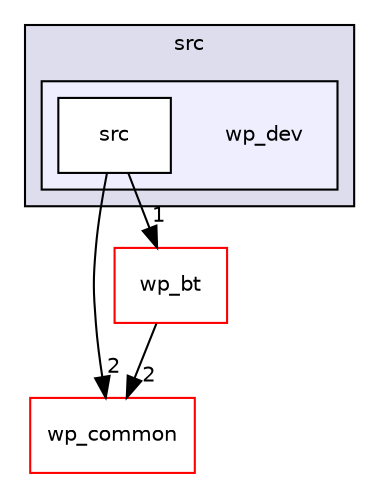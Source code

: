 digraph "wp_dev" {
  bgcolor=transparent;
  compound=true
  node [ fontsize="10", fontname="Helvetica"];
  edge [ labelfontsize="10", labelfontname="Helvetica"];
  subgraph clusterdir_68267d1309a1af8e8297ef4c3efbcdba {
    graph [ bgcolor="#ddddee", pencolor="black", label="src" fontname="Helvetica", fontsize="10", URL="dir_68267d1309a1af8e8297ef4c3efbcdba.html"]
  subgraph clusterdir_9302ac7e3aa509d61fd690b87f2b61b2 {
    graph [ bgcolor="#eeeeff", pencolor="black", label="" URL="dir_9302ac7e3aa509d61fd690b87f2b61b2.html"];
    dir_9302ac7e3aa509d61fd690b87f2b61b2 [shape=plaintext label="wp_dev"];
    dir_8feee5dc0120bba9b053aec3044a1c46 [shape=box label="src" color="black" fillcolor="white" style="filled" URL="dir_8feee5dc0120bba9b053aec3044a1c46.html"];
  }
  }
  dir_28711c213e476afb71f97a322fc62cbb [shape=box label="wp_common" color="red" URL="dir_28711c213e476afb71f97a322fc62cbb.html"];
  dir_56690f865c0fb1678ce292c7fd411ad3 [shape=box label="wp_bt" color="red" URL="dir_56690f865c0fb1678ce292c7fd411ad3.html"];
  dir_8feee5dc0120bba9b053aec3044a1c46->dir_28711c213e476afb71f97a322fc62cbb [headlabel="2", labeldistance=1.5 headhref="dir_000013_000007.html"];
  dir_8feee5dc0120bba9b053aec3044a1c46->dir_56690f865c0fb1678ce292c7fd411ad3 [headlabel="1", labeldistance=1.5 headhref="dir_000013_000005.html"];
  dir_56690f865c0fb1678ce292c7fd411ad3->dir_28711c213e476afb71f97a322fc62cbb [headlabel="2", labeldistance=1.5 headhref="dir_000005_000007.html"];
}
